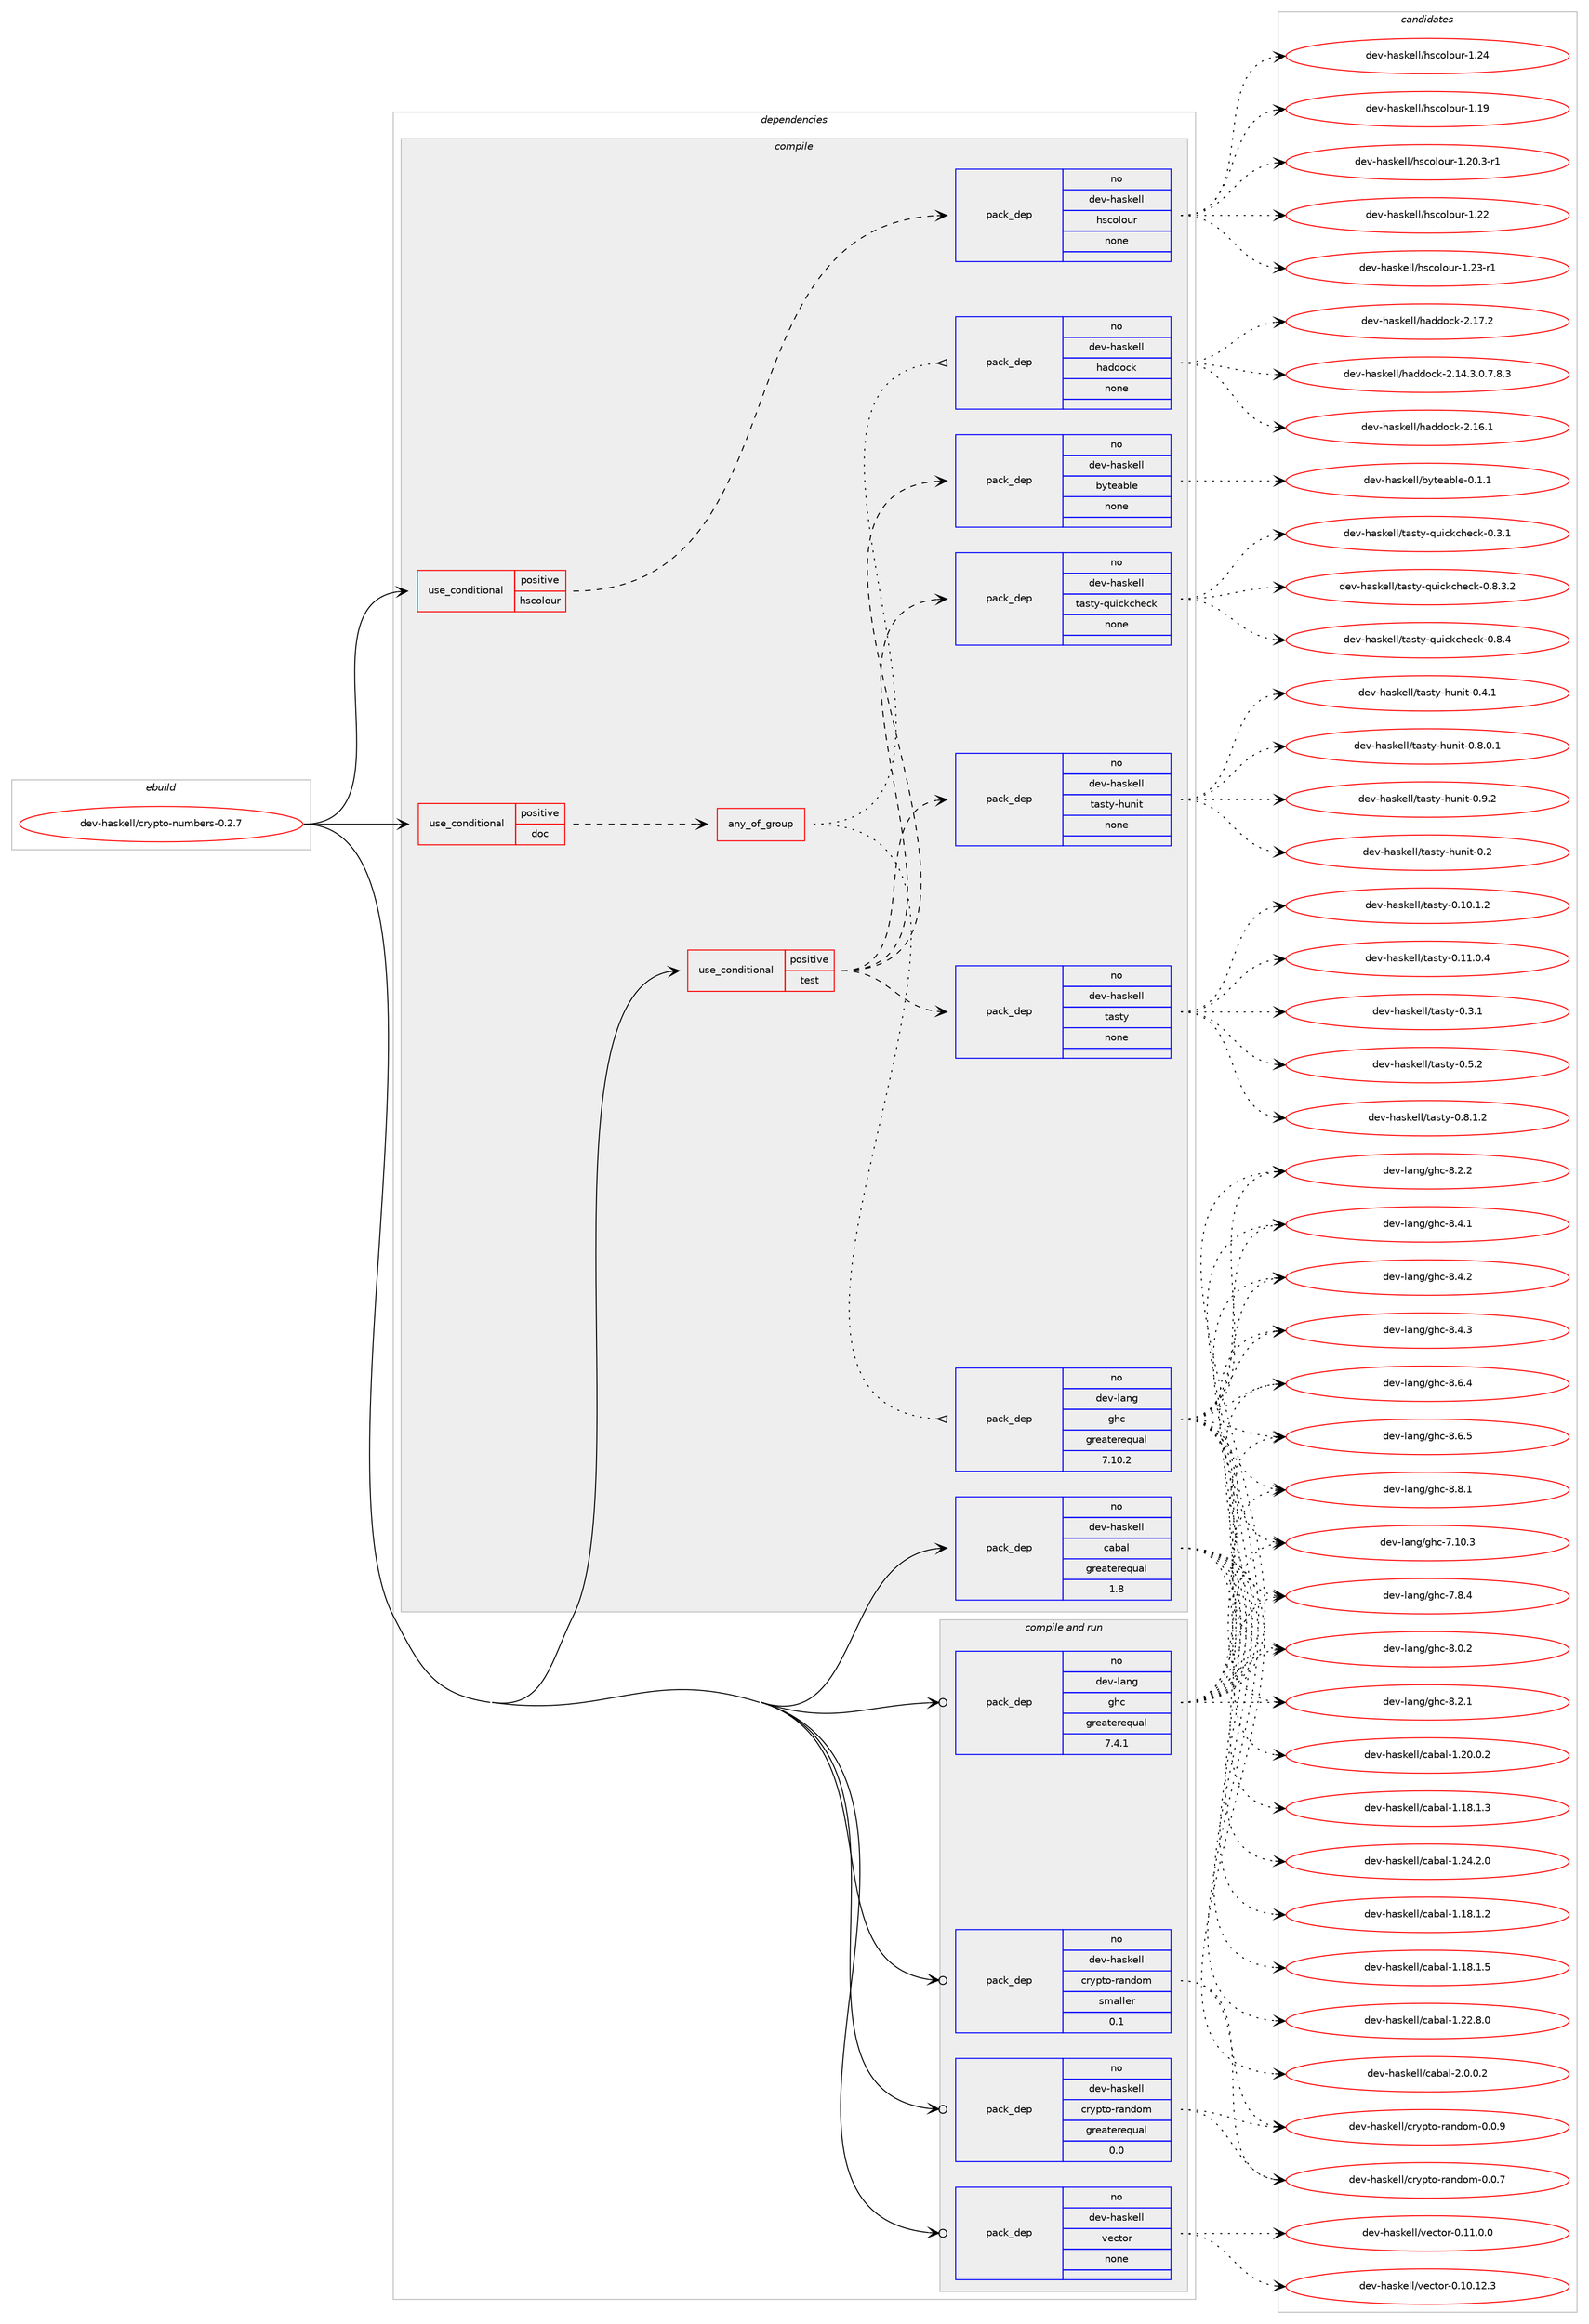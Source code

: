 digraph prolog {

# *************
# Graph options
# *************

newrank=true;
concentrate=true;
compound=true;
graph [rankdir=LR,fontname=Helvetica,fontsize=10,ranksep=1.5];#, ranksep=2.5, nodesep=0.2];
edge  [arrowhead=vee];
node  [fontname=Helvetica,fontsize=10];

# **********
# The ebuild
# **********

subgraph cluster_leftcol {
color=gray;
rank=same;
label=<<i>ebuild</i>>;
id [label="dev-haskell/crypto-numbers-0.2.7", color=red, width=4, href="../dev-haskell/crypto-numbers-0.2.7.svg"];
}

# ****************
# The dependencies
# ****************

subgraph cluster_midcol {
color=gray;
label=<<i>dependencies</i>>;
subgraph cluster_compile {
fillcolor="#eeeeee";
style=filled;
label=<<i>compile</i>>;
subgraph cond125363 {
dependency530394 [label=<<TABLE BORDER="0" CELLBORDER="1" CELLSPACING="0" CELLPADDING="4"><TR><TD ROWSPAN="3" CELLPADDING="10">use_conditional</TD></TR><TR><TD>positive</TD></TR><TR><TD>doc</TD></TR></TABLE>>, shape=none, color=red];
subgraph any9698 {
dependency530395 [label=<<TABLE BORDER="0" CELLBORDER="1" CELLSPACING="0" CELLPADDING="4"><TR><TD CELLPADDING="10">any_of_group</TD></TR></TABLE>>, shape=none, color=red];subgraph pack394976 {
dependency530396 [label=<<TABLE BORDER="0" CELLBORDER="1" CELLSPACING="0" CELLPADDING="4" WIDTH="220"><TR><TD ROWSPAN="6" CELLPADDING="30">pack_dep</TD></TR><TR><TD WIDTH="110">no</TD></TR><TR><TD>dev-haskell</TD></TR><TR><TD>haddock</TD></TR><TR><TD>none</TD></TR><TR><TD></TD></TR></TABLE>>, shape=none, color=blue];
}
dependency530395:e -> dependency530396:w [weight=20,style="dotted",arrowhead="oinv"];
subgraph pack394977 {
dependency530397 [label=<<TABLE BORDER="0" CELLBORDER="1" CELLSPACING="0" CELLPADDING="4" WIDTH="220"><TR><TD ROWSPAN="6" CELLPADDING="30">pack_dep</TD></TR><TR><TD WIDTH="110">no</TD></TR><TR><TD>dev-lang</TD></TR><TR><TD>ghc</TD></TR><TR><TD>greaterequal</TD></TR><TR><TD>7.10.2</TD></TR></TABLE>>, shape=none, color=blue];
}
dependency530395:e -> dependency530397:w [weight=20,style="dotted",arrowhead="oinv"];
}
dependency530394:e -> dependency530395:w [weight=20,style="dashed",arrowhead="vee"];
}
id:e -> dependency530394:w [weight=20,style="solid",arrowhead="vee"];
subgraph cond125364 {
dependency530398 [label=<<TABLE BORDER="0" CELLBORDER="1" CELLSPACING="0" CELLPADDING="4"><TR><TD ROWSPAN="3" CELLPADDING="10">use_conditional</TD></TR><TR><TD>positive</TD></TR><TR><TD>hscolour</TD></TR></TABLE>>, shape=none, color=red];
subgraph pack394978 {
dependency530399 [label=<<TABLE BORDER="0" CELLBORDER="1" CELLSPACING="0" CELLPADDING="4" WIDTH="220"><TR><TD ROWSPAN="6" CELLPADDING="30">pack_dep</TD></TR><TR><TD WIDTH="110">no</TD></TR><TR><TD>dev-haskell</TD></TR><TR><TD>hscolour</TD></TR><TR><TD>none</TD></TR><TR><TD></TD></TR></TABLE>>, shape=none, color=blue];
}
dependency530398:e -> dependency530399:w [weight=20,style="dashed",arrowhead="vee"];
}
id:e -> dependency530398:w [weight=20,style="solid",arrowhead="vee"];
subgraph cond125365 {
dependency530400 [label=<<TABLE BORDER="0" CELLBORDER="1" CELLSPACING="0" CELLPADDING="4"><TR><TD ROWSPAN="3" CELLPADDING="10">use_conditional</TD></TR><TR><TD>positive</TD></TR><TR><TD>test</TD></TR></TABLE>>, shape=none, color=red];
subgraph pack394979 {
dependency530401 [label=<<TABLE BORDER="0" CELLBORDER="1" CELLSPACING="0" CELLPADDING="4" WIDTH="220"><TR><TD ROWSPAN="6" CELLPADDING="30">pack_dep</TD></TR><TR><TD WIDTH="110">no</TD></TR><TR><TD>dev-haskell</TD></TR><TR><TD>byteable</TD></TR><TR><TD>none</TD></TR><TR><TD></TD></TR></TABLE>>, shape=none, color=blue];
}
dependency530400:e -> dependency530401:w [weight=20,style="dashed",arrowhead="vee"];
subgraph pack394980 {
dependency530402 [label=<<TABLE BORDER="0" CELLBORDER="1" CELLSPACING="0" CELLPADDING="4" WIDTH="220"><TR><TD ROWSPAN="6" CELLPADDING="30">pack_dep</TD></TR><TR><TD WIDTH="110">no</TD></TR><TR><TD>dev-haskell</TD></TR><TR><TD>tasty</TD></TR><TR><TD>none</TD></TR><TR><TD></TD></TR></TABLE>>, shape=none, color=blue];
}
dependency530400:e -> dependency530402:w [weight=20,style="dashed",arrowhead="vee"];
subgraph pack394981 {
dependency530403 [label=<<TABLE BORDER="0" CELLBORDER="1" CELLSPACING="0" CELLPADDING="4" WIDTH="220"><TR><TD ROWSPAN="6" CELLPADDING="30">pack_dep</TD></TR><TR><TD WIDTH="110">no</TD></TR><TR><TD>dev-haskell</TD></TR><TR><TD>tasty-hunit</TD></TR><TR><TD>none</TD></TR><TR><TD></TD></TR></TABLE>>, shape=none, color=blue];
}
dependency530400:e -> dependency530403:w [weight=20,style="dashed",arrowhead="vee"];
subgraph pack394982 {
dependency530404 [label=<<TABLE BORDER="0" CELLBORDER="1" CELLSPACING="0" CELLPADDING="4" WIDTH="220"><TR><TD ROWSPAN="6" CELLPADDING="30">pack_dep</TD></TR><TR><TD WIDTH="110">no</TD></TR><TR><TD>dev-haskell</TD></TR><TR><TD>tasty-quickcheck</TD></TR><TR><TD>none</TD></TR><TR><TD></TD></TR></TABLE>>, shape=none, color=blue];
}
dependency530400:e -> dependency530404:w [weight=20,style="dashed",arrowhead="vee"];
}
id:e -> dependency530400:w [weight=20,style="solid",arrowhead="vee"];
subgraph pack394983 {
dependency530405 [label=<<TABLE BORDER="0" CELLBORDER="1" CELLSPACING="0" CELLPADDING="4" WIDTH="220"><TR><TD ROWSPAN="6" CELLPADDING="30">pack_dep</TD></TR><TR><TD WIDTH="110">no</TD></TR><TR><TD>dev-haskell</TD></TR><TR><TD>cabal</TD></TR><TR><TD>greaterequal</TD></TR><TR><TD>1.8</TD></TR></TABLE>>, shape=none, color=blue];
}
id:e -> dependency530405:w [weight=20,style="solid",arrowhead="vee"];
}
subgraph cluster_compileandrun {
fillcolor="#eeeeee";
style=filled;
label=<<i>compile and run</i>>;
subgraph pack394984 {
dependency530406 [label=<<TABLE BORDER="0" CELLBORDER="1" CELLSPACING="0" CELLPADDING="4" WIDTH="220"><TR><TD ROWSPAN="6" CELLPADDING="30">pack_dep</TD></TR><TR><TD WIDTH="110">no</TD></TR><TR><TD>dev-haskell</TD></TR><TR><TD>crypto-random</TD></TR><TR><TD>greaterequal</TD></TR><TR><TD>0.0</TD></TR></TABLE>>, shape=none, color=blue];
}
id:e -> dependency530406:w [weight=20,style="solid",arrowhead="odotvee"];
subgraph pack394985 {
dependency530407 [label=<<TABLE BORDER="0" CELLBORDER="1" CELLSPACING="0" CELLPADDING="4" WIDTH="220"><TR><TD ROWSPAN="6" CELLPADDING="30">pack_dep</TD></TR><TR><TD WIDTH="110">no</TD></TR><TR><TD>dev-haskell</TD></TR><TR><TD>crypto-random</TD></TR><TR><TD>smaller</TD></TR><TR><TD>0.1</TD></TR></TABLE>>, shape=none, color=blue];
}
id:e -> dependency530407:w [weight=20,style="solid",arrowhead="odotvee"];
subgraph pack394986 {
dependency530408 [label=<<TABLE BORDER="0" CELLBORDER="1" CELLSPACING="0" CELLPADDING="4" WIDTH="220"><TR><TD ROWSPAN="6" CELLPADDING="30">pack_dep</TD></TR><TR><TD WIDTH="110">no</TD></TR><TR><TD>dev-haskell</TD></TR><TR><TD>vector</TD></TR><TR><TD>none</TD></TR><TR><TD></TD></TR></TABLE>>, shape=none, color=blue];
}
id:e -> dependency530408:w [weight=20,style="solid",arrowhead="odotvee"];
subgraph pack394987 {
dependency530409 [label=<<TABLE BORDER="0" CELLBORDER="1" CELLSPACING="0" CELLPADDING="4" WIDTH="220"><TR><TD ROWSPAN="6" CELLPADDING="30">pack_dep</TD></TR><TR><TD WIDTH="110">no</TD></TR><TR><TD>dev-lang</TD></TR><TR><TD>ghc</TD></TR><TR><TD>greaterequal</TD></TR><TR><TD>7.4.1</TD></TR></TABLE>>, shape=none, color=blue];
}
id:e -> dependency530409:w [weight=20,style="solid",arrowhead="odotvee"];
}
subgraph cluster_run {
fillcolor="#eeeeee";
style=filled;
label=<<i>run</i>>;
}
}

# **************
# The candidates
# **************

subgraph cluster_choices {
rank=same;
color=gray;
label=<<i>candidates</i>>;

subgraph choice394976 {
color=black;
nodesep=1;
choice1001011184510497115107101108108471049710010011199107455046495246514648465546564651 [label="dev-haskell/haddock-2.14.3.0.7.8.3", color=red, width=4,href="../dev-haskell/haddock-2.14.3.0.7.8.3.svg"];
choice100101118451049711510710110810847104971001001119910745504649544649 [label="dev-haskell/haddock-2.16.1", color=red, width=4,href="../dev-haskell/haddock-2.16.1.svg"];
choice100101118451049711510710110810847104971001001119910745504649554650 [label="dev-haskell/haddock-2.17.2", color=red, width=4,href="../dev-haskell/haddock-2.17.2.svg"];
dependency530396:e -> choice1001011184510497115107101108108471049710010011199107455046495246514648465546564651:w [style=dotted,weight="100"];
dependency530396:e -> choice100101118451049711510710110810847104971001001119910745504649544649:w [style=dotted,weight="100"];
dependency530396:e -> choice100101118451049711510710110810847104971001001119910745504649554650:w [style=dotted,weight="100"];
}
subgraph choice394977 {
color=black;
nodesep=1;
choice1001011184510897110103471031049945554649484651 [label="dev-lang/ghc-7.10.3", color=red, width=4,href="../dev-lang/ghc-7.10.3.svg"];
choice10010111845108971101034710310499455546564652 [label="dev-lang/ghc-7.8.4", color=red, width=4,href="../dev-lang/ghc-7.8.4.svg"];
choice10010111845108971101034710310499455646484650 [label="dev-lang/ghc-8.0.2", color=red, width=4,href="../dev-lang/ghc-8.0.2.svg"];
choice10010111845108971101034710310499455646504649 [label="dev-lang/ghc-8.2.1", color=red, width=4,href="../dev-lang/ghc-8.2.1.svg"];
choice10010111845108971101034710310499455646504650 [label="dev-lang/ghc-8.2.2", color=red, width=4,href="../dev-lang/ghc-8.2.2.svg"];
choice10010111845108971101034710310499455646524649 [label="dev-lang/ghc-8.4.1", color=red, width=4,href="../dev-lang/ghc-8.4.1.svg"];
choice10010111845108971101034710310499455646524650 [label="dev-lang/ghc-8.4.2", color=red, width=4,href="../dev-lang/ghc-8.4.2.svg"];
choice10010111845108971101034710310499455646524651 [label="dev-lang/ghc-8.4.3", color=red, width=4,href="../dev-lang/ghc-8.4.3.svg"];
choice10010111845108971101034710310499455646544652 [label="dev-lang/ghc-8.6.4", color=red, width=4,href="../dev-lang/ghc-8.6.4.svg"];
choice10010111845108971101034710310499455646544653 [label="dev-lang/ghc-8.6.5", color=red, width=4,href="../dev-lang/ghc-8.6.5.svg"];
choice10010111845108971101034710310499455646564649 [label="dev-lang/ghc-8.8.1", color=red, width=4,href="../dev-lang/ghc-8.8.1.svg"];
dependency530397:e -> choice1001011184510897110103471031049945554649484651:w [style=dotted,weight="100"];
dependency530397:e -> choice10010111845108971101034710310499455546564652:w [style=dotted,weight="100"];
dependency530397:e -> choice10010111845108971101034710310499455646484650:w [style=dotted,weight="100"];
dependency530397:e -> choice10010111845108971101034710310499455646504649:w [style=dotted,weight="100"];
dependency530397:e -> choice10010111845108971101034710310499455646504650:w [style=dotted,weight="100"];
dependency530397:e -> choice10010111845108971101034710310499455646524649:w [style=dotted,weight="100"];
dependency530397:e -> choice10010111845108971101034710310499455646524650:w [style=dotted,weight="100"];
dependency530397:e -> choice10010111845108971101034710310499455646524651:w [style=dotted,weight="100"];
dependency530397:e -> choice10010111845108971101034710310499455646544652:w [style=dotted,weight="100"];
dependency530397:e -> choice10010111845108971101034710310499455646544653:w [style=dotted,weight="100"];
dependency530397:e -> choice10010111845108971101034710310499455646564649:w [style=dotted,weight="100"];
}
subgraph choice394978 {
color=black;
nodesep=1;
choice100101118451049711510710110810847104115991111081111171144549464957 [label="dev-haskell/hscolour-1.19", color=red, width=4,href="../dev-haskell/hscolour-1.19.svg"];
choice10010111845104971151071011081084710411599111108111117114454946504846514511449 [label="dev-haskell/hscolour-1.20.3-r1", color=red, width=4,href="../dev-haskell/hscolour-1.20.3-r1.svg"];
choice100101118451049711510710110810847104115991111081111171144549465050 [label="dev-haskell/hscolour-1.22", color=red, width=4,href="../dev-haskell/hscolour-1.22.svg"];
choice1001011184510497115107101108108471041159911110811111711445494650514511449 [label="dev-haskell/hscolour-1.23-r1", color=red, width=4,href="../dev-haskell/hscolour-1.23-r1.svg"];
choice100101118451049711510710110810847104115991111081111171144549465052 [label="dev-haskell/hscolour-1.24", color=red, width=4,href="../dev-haskell/hscolour-1.24.svg"];
dependency530399:e -> choice100101118451049711510710110810847104115991111081111171144549464957:w [style=dotted,weight="100"];
dependency530399:e -> choice10010111845104971151071011081084710411599111108111117114454946504846514511449:w [style=dotted,weight="100"];
dependency530399:e -> choice100101118451049711510710110810847104115991111081111171144549465050:w [style=dotted,weight="100"];
dependency530399:e -> choice1001011184510497115107101108108471041159911110811111711445494650514511449:w [style=dotted,weight="100"];
dependency530399:e -> choice100101118451049711510710110810847104115991111081111171144549465052:w [style=dotted,weight="100"];
}
subgraph choice394979 {
color=black;
nodesep=1;
choice100101118451049711510710110810847981211161019798108101454846494649 [label="dev-haskell/byteable-0.1.1", color=red, width=4,href="../dev-haskell/byteable-0.1.1.svg"];
dependency530401:e -> choice100101118451049711510710110810847981211161019798108101454846494649:w [style=dotted,weight="100"];
}
subgraph choice394980 {
color=black;
nodesep=1;
choice10010111845104971151071011081084711697115116121454846494846494650 [label="dev-haskell/tasty-0.10.1.2", color=red, width=4,href="../dev-haskell/tasty-0.10.1.2.svg"];
choice10010111845104971151071011081084711697115116121454846494946484652 [label="dev-haskell/tasty-0.11.0.4", color=red, width=4,href="../dev-haskell/tasty-0.11.0.4.svg"];
choice10010111845104971151071011081084711697115116121454846514649 [label="dev-haskell/tasty-0.3.1", color=red, width=4,href="../dev-haskell/tasty-0.3.1.svg"];
choice10010111845104971151071011081084711697115116121454846534650 [label="dev-haskell/tasty-0.5.2", color=red, width=4,href="../dev-haskell/tasty-0.5.2.svg"];
choice100101118451049711510710110810847116971151161214548465646494650 [label="dev-haskell/tasty-0.8.1.2", color=red, width=4,href="../dev-haskell/tasty-0.8.1.2.svg"];
dependency530402:e -> choice10010111845104971151071011081084711697115116121454846494846494650:w [style=dotted,weight="100"];
dependency530402:e -> choice10010111845104971151071011081084711697115116121454846494946484652:w [style=dotted,weight="100"];
dependency530402:e -> choice10010111845104971151071011081084711697115116121454846514649:w [style=dotted,weight="100"];
dependency530402:e -> choice10010111845104971151071011081084711697115116121454846534650:w [style=dotted,weight="100"];
dependency530402:e -> choice100101118451049711510710110810847116971151161214548465646494650:w [style=dotted,weight="100"];
}
subgraph choice394981 {
color=black;
nodesep=1;
choice100101118451049711510710110810847116971151161214510411711010511645484650 [label="dev-haskell/tasty-hunit-0.2", color=red, width=4,href="../dev-haskell/tasty-hunit-0.2.svg"];
choice1001011184510497115107101108108471169711511612145104117110105116454846524649 [label="dev-haskell/tasty-hunit-0.4.1", color=red, width=4,href="../dev-haskell/tasty-hunit-0.4.1.svg"];
choice10010111845104971151071011081084711697115116121451041171101051164548465646484649 [label="dev-haskell/tasty-hunit-0.8.0.1", color=red, width=4,href="../dev-haskell/tasty-hunit-0.8.0.1.svg"];
choice1001011184510497115107101108108471169711511612145104117110105116454846574650 [label="dev-haskell/tasty-hunit-0.9.2", color=red, width=4,href="../dev-haskell/tasty-hunit-0.9.2.svg"];
dependency530403:e -> choice100101118451049711510710110810847116971151161214510411711010511645484650:w [style=dotted,weight="100"];
dependency530403:e -> choice1001011184510497115107101108108471169711511612145104117110105116454846524649:w [style=dotted,weight="100"];
dependency530403:e -> choice10010111845104971151071011081084711697115116121451041171101051164548465646484649:w [style=dotted,weight="100"];
dependency530403:e -> choice1001011184510497115107101108108471169711511612145104117110105116454846574650:w [style=dotted,weight="100"];
}
subgraph choice394982 {
color=black;
nodesep=1;
choice1001011184510497115107101108108471169711511612145113117105991079910410199107454846514649 [label="dev-haskell/tasty-quickcheck-0.3.1", color=red, width=4,href="../dev-haskell/tasty-quickcheck-0.3.1.svg"];
choice10010111845104971151071011081084711697115116121451131171059910799104101991074548465646514650 [label="dev-haskell/tasty-quickcheck-0.8.3.2", color=red, width=4,href="../dev-haskell/tasty-quickcheck-0.8.3.2.svg"];
choice1001011184510497115107101108108471169711511612145113117105991079910410199107454846564652 [label="dev-haskell/tasty-quickcheck-0.8.4", color=red, width=4,href="../dev-haskell/tasty-quickcheck-0.8.4.svg"];
dependency530404:e -> choice1001011184510497115107101108108471169711511612145113117105991079910410199107454846514649:w [style=dotted,weight="100"];
dependency530404:e -> choice10010111845104971151071011081084711697115116121451131171059910799104101991074548465646514650:w [style=dotted,weight="100"];
dependency530404:e -> choice1001011184510497115107101108108471169711511612145113117105991079910410199107454846564652:w [style=dotted,weight="100"];
}
subgraph choice394983 {
color=black;
nodesep=1;
choice10010111845104971151071011081084799979897108454946495646494650 [label="dev-haskell/cabal-1.18.1.2", color=red, width=4,href="../dev-haskell/cabal-1.18.1.2.svg"];
choice10010111845104971151071011081084799979897108454946495646494651 [label="dev-haskell/cabal-1.18.1.3", color=red, width=4,href="../dev-haskell/cabal-1.18.1.3.svg"];
choice10010111845104971151071011081084799979897108454946495646494653 [label="dev-haskell/cabal-1.18.1.5", color=red, width=4,href="../dev-haskell/cabal-1.18.1.5.svg"];
choice10010111845104971151071011081084799979897108454946504846484650 [label="dev-haskell/cabal-1.20.0.2", color=red, width=4,href="../dev-haskell/cabal-1.20.0.2.svg"];
choice10010111845104971151071011081084799979897108454946505046564648 [label="dev-haskell/cabal-1.22.8.0", color=red, width=4,href="../dev-haskell/cabal-1.22.8.0.svg"];
choice10010111845104971151071011081084799979897108454946505246504648 [label="dev-haskell/cabal-1.24.2.0", color=red, width=4,href="../dev-haskell/cabal-1.24.2.0.svg"];
choice100101118451049711510710110810847999798971084550464846484650 [label="dev-haskell/cabal-2.0.0.2", color=red, width=4,href="../dev-haskell/cabal-2.0.0.2.svg"];
dependency530405:e -> choice10010111845104971151071011081084799979897108454946495646494650:w [style=dotted,weight="100"];
dependency530405:e -> choice10010111845104971151071011081084799979897108454946495646494651:w [style=dotted,weight="100"];
dependency530405:e -> choice10010111845104971151071011081084799979897108454946495646494653:w [style=dotted,weight="100"];
dependency530405:e -> choice10010111845104971151071011081084799979897108454946504846484650:w [style=dotted,weight="100"];
dependency530405:e -> choice10010111845104971151071011081084799979897108454946505046564648:w [style=dotted,weight="100"];
dependency530405:e -> choice10010111845104971151071011081084799979897108454946505246504648:w [style=dotted,weight="100"];
dependency530405:e -> choice100101118451049711510710110810847999798971084550464846484650:w [style=dotted,weight="100"];
}
subgraph choice394984 {
color=black;
nodesep=1;
choice100101118451049711510710110810847991141211121161114511497110100111109454846484655 [label="dev-haskell/crypto-random-0.0.7", color=red, width=4,href="../dev-haskell/crypto-random-0.0.7.svg"];
choice100101118451049711510710110810847991141211121161114511497110100111109454846484657 [label="dev-haskell/crypto-random-0.0.9", color=red, width=4,href="../dev-haskell/crypto-random-0.0.9.svg"];
dependency530406:e -> choice100101118451049711510710110810847991141211121161114511497110100111109454846484655:w [style=dotted,weight="100"];
dependency530406:e -> choice100101118451049711510710110810847991141211121161114511497110100111109454846484657:w [style=dotted,weight="100"];
}
subgraph choice394985 {
color=black;
nodesep=1;
choice100101118451049711510710110810847991141211121161114511497110100111109454846484655 [label="dev-haskell/crypto-random-0.0.7", color=red, width=4,href="../dev-haskell/crypto-random-0.0.7.svg"];
choice100101118451049711510710110810847991141211121161114511497110100111109454846484657 [label="dev-haskell/crypto-random-0.0.9", color=red, width=4,href="../dev-haskell/crypto-random-0.0.9.svg"];
dependency530407:e -> choice100101118451049711510710110810847991141211121161114511497110100111109454846484655:w [style=dotted,weight="100"];
dependency530407:e -> choice100101118451049711510710110810847991141211121161114511497110100111109454846484657:w [style=dotted,weight="100"];
}
subgraph choice394986 {
color=black;
nodesep=1;
choice1001011184510497115107101108108471181019911611111445484649484649504651 [label="dev-haskell/vector-0.10.12.3", color=red, width=4,href="../dev-haskell/vector-0.10.12.3.svg"];
choice10010111845104971151071011081084711810199116111114454846494946484648 [label="dev-haskell/vector-0.11.0.0", color=red, width=4,href="../dev-haskell/vector-0.11.0.0.svg"];
dependency530408:e -> choice1001011184510497115107101108108471181019911611111445484649484649504651:w [style=dotted,weight="100"];
dependency530408:e -> choice10010111845104971151071011081084711810199116111114454846494946484648:w [style=dotted,weight="100"];
}
subgraph choice394987 {
color=black;
nodesep=1;
choice1001011184510897110103471031049945554649484651 [label="dev-lang/ghc-7.10.3", color=red, width=4,href="../dev-lang/ghc-7.10.3.svg"];
choice10010111845108971101034710310499455546564652 [label="dev-lang/ghc-7.8.4", color=red, width=4,href="../dev-lang/ghc-7.8.4.svg"];
choice10010111845108971101034710310499455646484650 [label="dev-lang/ghc-8.0.2", color=red, width=4,href="../dev-lang/ghc-8.0.2.svg"];
choice10010111845108971101034710310499455646504649 [label="dev-lang/ghc-8.2.1", color=red, width=4,href="../dev-lang/ghc-8.2.1.svg"];
choice10010111845108971101034710310499455646504650 [label="dev-lang/ghc-8.2.2", color=red, width=4,href="../dev-lang/ghc-8.2.2.svg"];
choice10010111845108971101034710310499455646524649 [label="dev-lang/ghc-8.4.1", color=red, width=4,href="../dev-lang/ghc-8.4.1.svg"];
choice10010111845108971101034710310499455646524650 [label="dev-lang/ghc-8.4.2", color=red, width=4,href="../dev-lang/ghc-8.4.2.svg"];
choice10010111845108971101034710310499455646524651 [label="dev-lang/ghc-8.4.3", color=red, width=4,href="../dev-lang/ghc-8.4.3.svg"];
choice10010111845108971101034710310499455646544652 [label="dev-lang/ghc-8.6.4", color=red, width=4,href="../dev-lang/ghc-8.6.4.svg"];
choice10010111845108971101034710310499455646544653 [label="dev-lang/ghc-8.6.5", color=red, width=4,href="../dev-lang/ghc-8.6.5.svg"];
choice10010111845108971101034710310499455646564649 [label="dev-lang/ghc-8.8.1", color=red, width=4,href="../dev-lang/ghc-8.8.1.svg"];
dependency530409:e -> choice1001011184510897110103471031049945554649484651:w [style=dotted,weight="100"];
dependency530409:e -> choice10010111845108971101034710310499455546564652:w [style=dotted,weight="100"];
dependency530409:e -> choice10010111845108971101034710310499455646484650:w [style=dotted,weight="100"];
dependency530409:e -> choice10010111845108971101034710310499455646504649:w [style=dotted,weight="100"];
dependency530409:e -> choice10010111845108971101034710310499455646504650:w [style=dotted,weight="100"];
dependency530409:e -> choice10010111845108971101034710310499455646524649:w [style=dotted,weight="100"];
dependency530409:e -> choice10010111845108971101034710310499455646524650:w [style=dotted,weight="100"];
dependency530409:e -> choice10010111845108971101034710310499455646524651:w [style=dotted,weight="100"];
dependency530409:e -> choice10010111845108971101034710310499455646544652:w [style=dotted,weight="100"];
dependency530409:e -> choice10010111845108971101034710310499455646544653:w [style=dotted,weight="100"];
dependency530409:e -> choice10010111845108971101034710310499455646564649:w [style=dotted,weight="100"];
}
}

}
